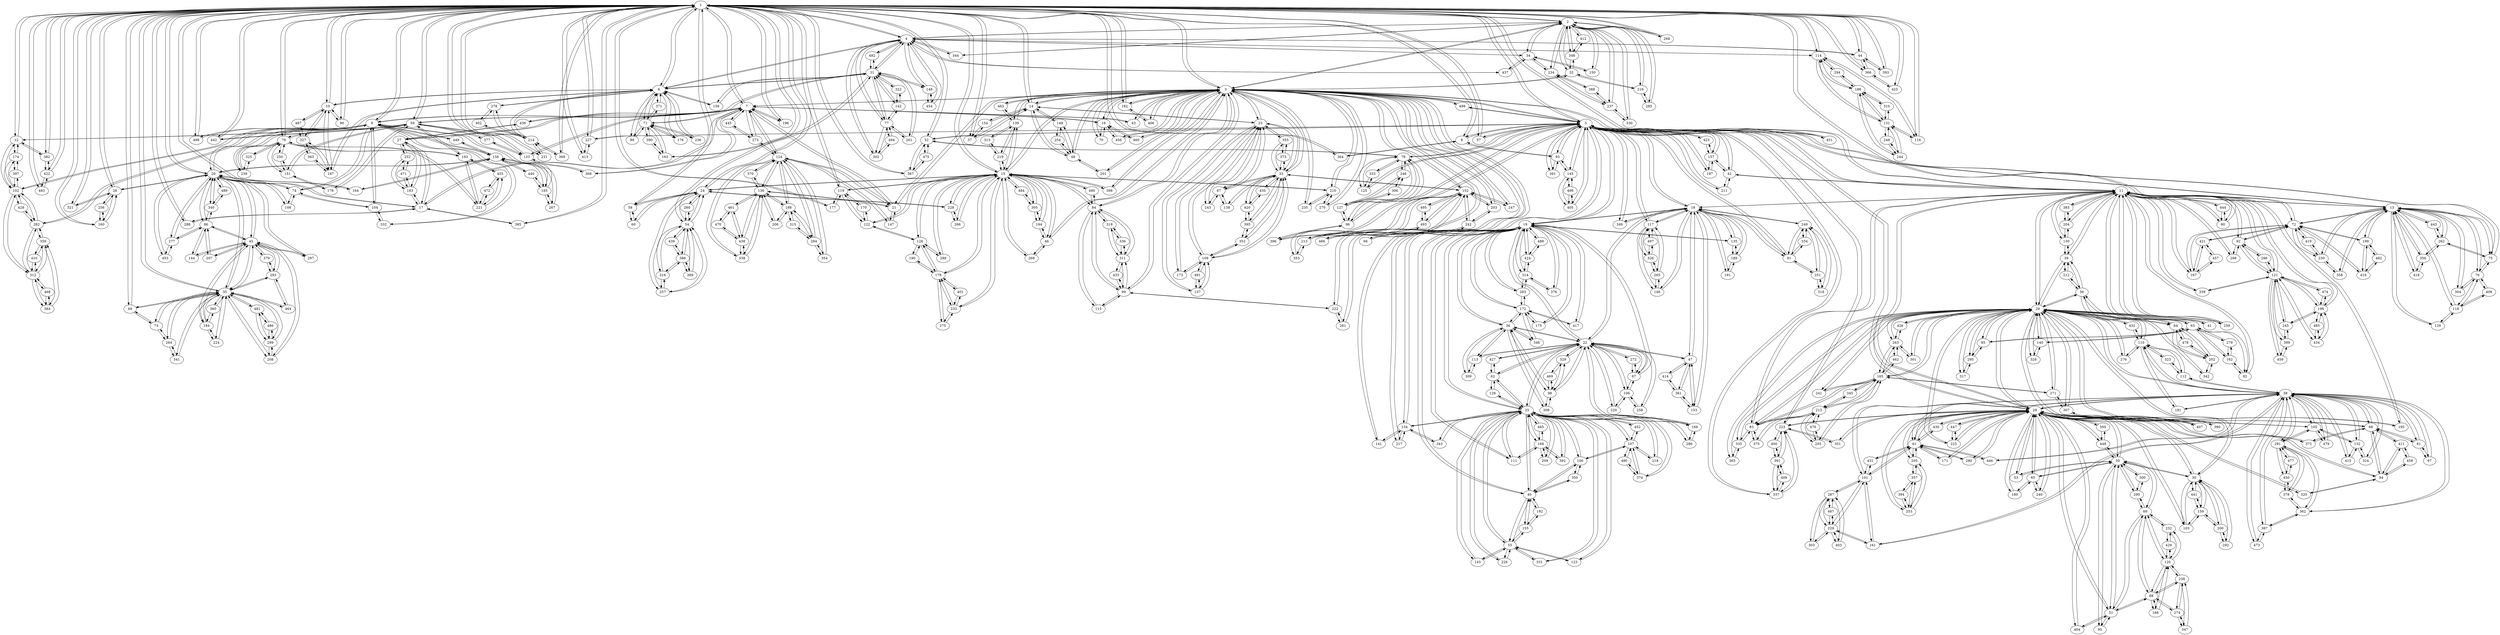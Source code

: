digraph sample {
1 -> 2;
2 -> 1;
2 -> 3;
3 -> 2;
1 -> 3;
3 -> 1;
1 -> 4;
4 -> 1;
2 -> 4;
4 -> 2;
1 -> 5;
5 -> 1;
3 -> 5;
5 -> 3;
1 -> 6;
6 -> 1;
4 -> 6;
6 -> 4;
1 -> 7;
7 -> 1;
3 -> 7;
7 -> 3;
1 -> 8;
8 -> 1;
5 -> 8;
8 -> 5;
1 -> 9;
9 -> 1;
7 -> 9;
9 -> 7;
1 -> 10;
10 -> 1;
6 -> 10;
10 -> 6;
1 -> 11;
11 -> 1;
5 -> 11;
11 -> 5;
1 -> 12;
12 -> 1;
9 -> 12;
12 -> 9;
5 -> 13;
13 -> 5;
11 -> 13;
13 -> 11;
1 -> 14;
14 -> 1;
3 -> 14;
14 -> 3;
1 -> 15;
15 -> 1;
3 -> 15;
15 -> 3;
3 -> 16;
16 -> 3;
7 -> 16;
16 -> 7;
1 -> 17;
17 -> 1;
7 -> 17;
17 -> 7;
5 -> 18;
18 -> 5;
11 -> 18;
18 -> 11;
5 -> 19;
19 -> 5;
18 -> 19;
19 -> 18;
1 -> 20;
20 -> 1;
9 -> 20;
20 -> 9;
3 -> 21;
21 -> 3;
7 -> 21;
21 -> 7;
18 -> 22;
22 -> 18;
19 -> 22;
22 -> 19;
3 -> 23;
23 -> 3;
14 -> 23;
23 -> 14;
1 -> 24;
24 -> 1;
15 -> 24;
24 -> 15;
19 -> 25;
25 -> 19;
22 -> 25;
25 -> 22;
1 -> 26;
26 -> 1;
20 -> 26;
26 -> 20;
7 -> 27;
27 -> 7;
17 -> 27;
27 -> 17;
5 -> 28;
28 -> 5;
11 -> 28;
28 -> 11;
11 -> 29;
29 -> 11;
28 -> 29;
29 -> 28;
28 -> 30;
30 -> 28;
29 -> 30;
30 -> 29;
4 -> 31;
31 -> 4;
6 -> 31;
31 -> 6;
2 -> 32;
32 -> 2;
3 -> 32;
32 -> 3;
3 -> 33;
33 -> 3;
23 -> 33;
33 -> 23;
2 -> 34;
34 -> 2;
4 -> 34;
34 -> 4;
1 -> 35;
35 -> 1;
20 -> 35;
35 -> 20;
19 -> 36;
36 -> 19;
22 -> 36;
36 -> 22;
1 -> 37;
37 -> 1;
14 -> 37;
37 -> 14;
28 -> 38;
38 -> 28;
29 -> 38;
38 -> 29;
11 -> 39;
39 -> 11;
29 -> 39;
39 -> 29;
19 -> 40;
40 -> 19;
25 -> 40;
40 -> 25;
11 -> 41;
41 -> 11;
29 -> 41;
41 -> 29;
5 -> 42;
42 -> 5;
11 -> 42;
42 -> 11;
3 -> 43;
43 -> 3;
7 -> 43;
43 -> 7;
1 -> 44;
44 -> 1;
4 -> 44;
44 -> 4;
20 -> 45;
45 -> 20;
35 -> 45;
45 -> 35;
3 -> 46;
46 -> 3;
15 -> 46;
46 -> 15;
18 -> 47;
47 -> 18;
22 -> 47;
47 -> 22;
3 -> 48;
48 -> 3;
14 -> 48;
48 -> 14;
1 -> 49;
49 -> 1;
35 -> 49;
49 -> 35;
28 -> 50;
50 -> 28;
30 -> 50;
50 -> 30;
28 -> 51;
51 -> 28;
50 -> 51;
51 -> 50;
1 -> 52;
52 -> 1;
5 -> 52;
52 -> 5;
28 -> 53;
53 -> 28;
50 -> 53;
53 -> 50;
1 -> 54;
54 -> 1;
24 -> 54;
54 -> 24;
25 -> 55;
55 -> 25;
40 -> 55;
55 -> 40;
29 -> 56;
56 -> 29;
39 -> 56;
56 -> 39;
1 -> 57;
57 -> 1;
5 -> 57;
57 -> 5;
1 -> 58;
58 -> 1;
24 -> 58;
58 -> 24;
1 -> 59;
59 -> 1;
7 -> 59;
59 -> 7;
24 -> 60;
60 -> 24;
58 -> 60;
60 -> 58;
28 -> 61;
61 -> 28;
38 -> 61;
61 -> 38;
22 -> 62;
62 -> 22;
25 -> 62;
62 -> 25;
11 -> 63;
63 -> 11;
29 -> 63;
63 -> 29;
29 -> 64;
64 -> 29;
56 -> 64;
64 -> 56;
28 -> 65;
65 -> 28;
50 -> 65;
65 -> 50;
5 -> 66;
66 -> 5;
19 -> 66;
66 -> 19;
19 -> 67;
67 -> 19;
22 -> 67;
67 -> 22;
28 -> 68;
68 -> 28;
38 -> 68;
68 -> 38;
50 -> 69;
69 -> 50;
51 -> 69;
69 -> 51;
3 -> 70;
70 -> 3;
16 -> 70;
70 -> 16;
6 -> 71;
71 -> 6;
31 -> 71;
71 -> 31;
11 -> 72;
72 -> 11;
13 -> 72;
72 -> 13;
35 -> 73;
73 -> 35;
49 -> 73;
73 -> 49;
9 -> 74;
74 -> 9;
20 -> 74;
74 -> 20;
5 -> 75;
75 -> 5;
13 -> 75;
75 -> 13;
13 -> 76;
76 -> 13;
75 -> 76;
76 -> 75;
4 -> 77;
77 -> 4;
31 -> 77;
77 -> 31;
5 -> 78;
78 -> 5;
52 -> 78;
78 -> 52;
1 -> 79;
79 -> 1;
59 -> 79;
79 -> 59;
1 -> 80;
80 -> 1;
11 -> 80;
80 -> 11;
38 -> 81;
81 -> 38;
68 -> 81;
81 -> 68;
11 -> 82;
82 -> 11;
63 -> 82;
82 -> 63;
11 -> 83;
83 -> 11;
29 -> 83;
83 -> 29;
3 -> 84;
84 -> 3;
15 -> 84;
84 -> 15;
29 -> 85;
85 -> 29;
63 -> 85;
85 -> 63;
20 -> 86;
86 -> 20;
45 -> 86;
86 -> 45;
23 -> 87;
87 -> 23;
33 -> 87;
87 -> 33;
51 -> 88;
88 -> 51;
69 -> 88;
88 -> 69;
6 -> 89;
89 -> 6;
71 -> 89;
89 -> 71;
1 -> 90;
90 -> 1;
10 -> 90;
90 -> 10;
5 -> 91;
91 -> 5;
18 -> 91;
91 -> 18;
11 -> 92;
92 -> 11;
72 -> 92;
92 -> 72;
5 -> 93;
93 -> 5;
8 -> 93;
93 -> 8;
28 -> 94;
94 -> 28;
68 -> 94;
94 -> 68;
50 -> 95;
95 -> 50;
51 -> 95;
95 -> 51;
5 -> 96;
96 -> 5;
78 -> 96;
96 -> 78;
38 -> 97;
97 -> 38;
81 -> 97;
97 -> 81;
22 -> 98;
98 -> 22;
36 -> 98;
98 -> 36;
3 -> 99;
99 -> 3;
84 -> 99;
99 -> 84;
25 -> 100;
100 -> 25;
40 -> 100;
100 -> 40;
38 -> 101;
101 -> 38;
61 -> 101;
101 -> 61;
9 -> 102;
102 -> 9;
12 -> 102;
102 -> 12;
28 -> 103;
103 -> 28;
30 -> 103;
103 -> 30;
9 -> 104;
104 -> 9;
74 -> 104;
104 -> 74;
28 -> 105;
105 -> 28;
38 -> 105;
105 -> 38;
22 -> 106;
106 -> 22;
67 -> 106;
106 -> 67;
25 -> 107;
107 -> 25;
100 -> 107;
107 -> 100;
20 -> 108;
108 -> 20;
74 -> 108;
108 -> 74;
23 -> 109;
109 -> 23;
33 -> 109;
109 -> 33;
29 -> 110;
110 -> 29;
38 -> 110;
110 -> 38;
19 -> 111;
111 -> 19;
25 -> 111;
111 -> 25;
38 -> 112;
112 -> 38;
110 -> 112;
112 -> 110;
22 -> 113;
113 -> 22;
36 -> 113;
113 -> 36;
1 -> 114;
114 -> 1;
4 -> 114;
114 -> 4;
84 -> 115;
115 -> 84;
99 -> 115;
115 -> 99;
1 -> 116;
116 -> 1;
114 -> 116;
116 -> 114;
5 -> 117;
117 -> 5;
18 -> 117;
117 -> 18;
13 -> 118;
118 -> 13;
76 -> 118;
118 -> 76;
1 -> 119;
119 -> 1;
15 -> 119;
119 -> 15;
69 -> 120;
120 -> 69;
88 -> 120;
120 -> 88;
11 -> 121;
121 -> 11;
92 -> 121;
121 -> 92;
15 -> 122;
122 -> 15;
119 -> 122;
122 -> 119;
25 -> 123;
123 -> 25;
55 -> 123;
123 -> 55;
7 -> 124;
124 -> 7;
21 -> 124;
124 -> 21;
5 -> 125;
125 -> 5;
78 -> 125;
125 -> 78;
15 -> 126;
126 -> 15;
122 -> 126;
126 -> 122;
78 -> 127;
127 -> 78;
96 -> 127;
127 -> 96;
25 -> 128;
128 -> 25;
62 -> 128;
128 -> 62;
13 -> 129;
129 -> 13;
118 -> 129;
129 -> 118;
11 -> 130;
130 -> 11;
39 -> 130;
130 -> 39;
114 -> 131;
131 -> 114;
116 -> 131;
131 -> 116;
38 -> 132;
132 -> 38;
105 -> 132;
132 -> 105;
7 -> 133;
133 -> 7;
59 -> 133;
133 -> 59;
19 -> 134;
134 -> 19;
25 -> 134;
134 -> 25;
18 -> 135;
135 -> 18;
19 -> 135;
135 -> 19;
21 -> 136;
136 -> 21;
124 -> 136;
136 -> 124;
23 -> 137;
137 -> 23;
109 -> 137;
137 -> 109;
33 -> 138;
138 -> 33;
87 -> 138;
138 -> 87;
3 -> 139;
139 -> 3;
15 -> 139;
139 -> 15;
29 -> 140;
140 -> 29;
63 -> 140;
140 -> 63;
19 -> 141;
141 -> 19;
134 -> 141;
141 -> 134;
31 -> 142;
142 -> 31;
77 -> 142;
142 -> 77;
25 -> 143;
143 -> 25;
55 -> 143;
143 -> 55;
45 -> 144;
144 -> 45;
86 -> 144;
144 -> 86;
5 -> 145;
145 -> 5;
93 -> 145;
145 -> 93;
18 -> 146;
146 -> 18;
117 -> 146;
146 -> 117;
21 -> 147;
147 -> 21;
124 -> 147;
147 -> 124;
4 -> 148;
148 -> 4;
31 -> 148;
148 -> 31;
14 -> 149;
149 -> 14;
48 -> 149;
149 -> 48;
2 -> 150;
150 -> 2;
34 -> 150;
150 -> 34;
59 -> 151;
151 -> 59;
79 -> 151;
151 -> 79;
3 -> 152;
152 -> 3;
33 -> 152;
152 -> 33;
18 -> 153;
153 -> 18;
47 -> 153;
153 -> 47;
14 -> 154;
154 -> 14;
37 -> 154;
154 -> 37;
40 -> 155;
155 -> 40;
55 -> 155;
155 -> 55;
9 -> 156;
156 -> 9;
20 -> 156;
156 -> 20;
5 -> 157;
157 -> 5;
42 -> 157;
157 -> 42;
6 -> 158;
158 -> 6;
31 -> 158;
158 -> 31;
30 -> 159;
159 -> 30;
103 -> 159;
159 -> 103;
1 -> 160;
160 -> 1;
26 -> 160;
160 -> 26;
38 -> 161;
161 -> 38;
101 -> 161;
161 -> 101;
63 -> 162;
162 -> 63;
82 -> 162;
162 -> 82;
31 -> 163;
163 -> 31;
71 -> 163;
163 -> 71;
20 -> 164;
164 -> 20;
156 -> 164;
164 -> 156;
29 -> 165;
165 -> 29;
83 -> 165;
165 -> 83;
88 -> 166;
166 -> 88;
120 -> 166;
166 -> 120;
11 -> 167;
167 -> 11;
72 -> 167;
167 -> 72;
25 -> 168;
168 -> 25;
111 -> 168;
168 -> 111;
22 -> 169;
169 -> 22;
25 -> 169;
169 -> 25;
119 -> 170;
170 -> 119;
122 -> 170;
170 -> 122;
28 -> 171;
171 -> 28;
61 -> 171;
171 -> 61;
19 -> 172;
172 -> 19;
36 -> 172;
172 -> 36;
23 -> 173;
173 -> 23;
109 -> 173;
173 -> 109;
12 -> 174;
174 -> 12;
102 -> 174;
174 -> 102;
19 -> 175;
175 -> 19;
172 -> 175;
175 -> 172;
6 -> 176;
176 -> 6;
71 -> 176;
176 -> 71;
1 -> 177;
177 -> 1;
119 -> 177;
177 -> 119;
59 -> 178;
178 -> 59;
151 -> 178;
178 -> 151;
15 -> 179;
179 -> 15;
126 -> 179;
179 -> 126;
28 -> 180;
180 -> 28;
65 -> 180;
180 -> 65;
38 -> 181;
181 -> 38;
110 -> 181;
181 -> 110;
1 -> 182;
182 -> 1;
3 -> 182;
182 -> 3;
17 -> 183;
183 -> 17;
27 -> 183;
183 -> 27;
35 -> 184;
184 -> 35;
45 -> 184;
184 -> 45;
9 -> 185;
185 -> 9;
156 -> 185;
185 -> 156;
114 -> 186;
186 -> 114;
131 -> 186;
186 -> 131;
6 -> 187;
187 -> 6;
10 -> 187;
187 -> 10;
124 -> 188;
188 -> 124;
136 -> 188;
188 -> 136;
18 -> 189;
189 -> 18;
135 -> 189;
189 -> 135;
126 -> 190;
190 -> 126;
179 -> 190;
190 -> 179;
18 -> 191;
191 -> 18;
189 -> 191;
191 -> 189;
40 -> 192;
192 -> 40;
155 -> 192;
192 -> 155;
59 -> 193;
193 -> 59;
79 -> 193;
193 -> 79;
15 -> 194;
194 -> 15;
46 -> 194;
194 -> 46;
11 -> 195;
195 -> 11;
28 -> 195;
195 -> 28;
1 -> 196;
196 -> 1;
7 -> 196;
196 -> 7;
5 -> 197;
197 -> 5;
157 -> 197;
197 -> 157;
11 -> 198;
198 -> 11;
121 -> 198;
198 -> 121;
13 -> 199;
199 -> 13;
72 -> 199;
199 -> 72;
30 -> 200;
200 -> 30;
159 -> 200;
200 -> 159;
3 -> 201;
201 -> 3;
48 -> 201;
201 -> 48;
56 -> 202;
202 -> 56;
64 -> 202;
202 -> 64;
3 -> 203;
203 -> 3;
152 -> 203;
203 -> 152;
11 -> 204;
204 -> 11;
130 -> 204;
204 -> 130;
28 -> 205;
205 -> 28;
61 -> 205;
205 -> 61;
136 -> 206;
206 -> 136;
188 -> 206;
206 -> 188;
45 -> 207;
207 -> 45;
86 -> 207;
207 -> 86;
35 -> 208;
208 -> 35;
45 -> 208;
208 -> 45;
25 -> 209;
209 -> 25;
168 -> 209;
209 -> 168;
3 -> 210;
210 -> 3;
15 -> 210;
210 -> 15;
5 -> 211;
211 -> 5;
42 -> 211;
211 -> 42;
39 -> 212;
212 -> 39;
56 -> 212;
212 -> 56;
3 -> 213;
213 -> 3;
152 -> 213;
213 -> 152;
1 -> 214;
214 -> 1;
6 -> 214;
214 -> 6;
83 -> 215;
215 -> 83;
165 -> 215;
215 -> 165;
2 -> 216;
216 -> 2;
32 -> 216;
216 -> 32;
19 -> 217;
217 -> 19;
134 -> 217;
217 -> 134;
25 -> 218;
218 -> 25;
107 -> 218;
218 -> 107;
15 -> 219;
219 -> 15;
139 -> 219;
219 -> 139;
22 -> 220;
220 -> 22;
106 -> 220;
220 -> 106;
79 -> 221;
221 -> 79;
193 -> 221;
221 -> 193;
3 -> 222;
222 -> 3;
99 -> 222;
222 -> 99;
5 -> 223;
223 -> 5;
28 -> 223;
223 -> 28;
35 -> 224;
224 -> 35;
184 -> 224;
224 -> 184;
28 -> 225;
225 -> 28;
29 -> 225;
225 -> 29;
25 -> 226;
226 -> 25;
55 -> 226;
226 -> 55;
1 -> 227;
227 -> 1;
5 -> 227;
227 -> 5;
15 -> 228;
228 -> 15;
24 -> 228;
228 -> 24;
101 -> 229;
229 -> 101;
161 -> 229;
229 -> 161;
13 -> 230;
230 -> 13;
72 -> 230;
230 -> 72;
1 -> 231;
231 -> 1;
214 -> 231;
231 -> 214;
69 -> 232;
232 -> 69;
120 -> 232;
232 -> 120;
15 -> 233;
233 -> 15;
179 -> 233;
233 -> 179;
2 -> 234;
234 -> 2;
34 -> 234;
234 -> 34;
3 -> 235;
235 -> 3;
210 -> 235;
235 -> 210;
6 -> 236;
236 -> 6;
71 -> 236;
236 -> 71;
2 -> 237;
237 -> 2;
234 -> 237;
237 -> 234;
88 -> 238;
238 -> 88;
120 -> 238;
238 -> 120;
59 -> 239;
239 -> 59;
79 -> 239;
239 -> 79;
28 -> 240;
240 -> 28;
65 -> 240;
240 -> 65;
29 -> 241;
241 -> 29;
165 -> 241;
241 -> 165;
152 -> 242;
242 -> 152;
203 -> 242;
242 -> 203;
23 -> 243;
243 -> 23;
87 -> 243;
243 -> 87;
131 -> 244;
244 -> 131;
186 -> 244;
244 -> 186;
121 -> 245;
245 -> 121;
198 -> 245;
245 -> 198;
78 -> 246;
246 -> 78;
127 -> 246;
246 -> 127;
3 -> 247;
247 -> 3;
152 -> 247;
247 -> 152;
131 -> 248;
248 -> 131;
244 -> 248;
248 -> 244;
18 -> 249;
249 -> 18;
91 -> 249;
249 -> 91;
79 -> 250;
250 -> 79;
151 -> 250;
250 -> 151;
91 -> 251;
251 -> 91;
249 -> 251;
251 -> 249;
27 -> 252;
252 -> 27;
183 -> 252;
252 -> 183;
28 -> 253;
253 -> 28;
205 -> 253;
253 -> 205;
48 -> 254;
254 -> 48;
149 -> 254;
254 -> 149;
165 -> 255;
255 -> 165;
215 -> 255;
255 -> 215;
26 -> 256;
256 -> 26;
160 -> 256;
256 -> 160;
24 -> 257;
257 -> 24;
54 -> 257;
257 -> 54;
22 -> 258;
258 -> 22;
106 -> 258;
258 -> 106;
11 -> 259;
259 -> 11;
29 -> 259;
259 -> 29;
24 -> 260;
260 -> 24;
54 -> 260;
260 -> 54;
31 -> 261;
261 -> 31;
77 -> 261;
261 -> 77;
13 -> 262;
262 -> 13;
75 -> 262;
262 -> 75;
29 -> 263;
263 -> 29;
165 -> 263;
263 -> 165;
35 -> 264;
264 -> 35;
73 -> 264;
264 -> 73;
117 -> 265;
265 -> 117;
146 -> 265;
265 -> 146;
15 -> 266;
266 -> 15;
228 -> 266;
266 -> 228;
156 -> 267;
267 -> 156;
185 -> 267;
267 -> 185;
1 -> 268;
268 -> 1;
2 -> 268;
268 -> 2;
15 -> 269;
269 -> 15;
46 -> 269;
269 -> 46;
3 -> 270;
270 -> 3;
210 -> 270;
270 -> 210;
29 -> 271;
271 -> 29;
165 -> 271;
271 -> 165;
22 -> 272;
272 -> 22;
67 -> 272;
272 -> 67;
7 -> 273;
273 -> 7;
124 -> 273;
273 -> 124;
88 -> 274;
274 -> 88;
238 -> 274;
274 -> 238;
179 -> 275;
275 -> 179;
233 -> 275;
275 -> 233;
29 -> 276;
276 -> 29;
110 -> 276;
276 -> 110;
20 -> 277;
277 -> 20;
86 -> 277;
277 -> 86;
6 -> 278;
278 -> 6;
214 -> 278;
278 -> 214;
63 -> 279;
279 -> 63;
162 -> 279;
279 -> 162;
28 -> 280;
280 -> 28;
61 -> 280;
280 -> 61;
3 -> 281;
281 -> 3;
222 -> 281;
281 -> 222;
9 -> 282;
282 -> 9;
102 -> 282;
282 -> 102;
19 -> 283;
283 -> 19;
172 -> 283;
283 -> 172;
124 -> 284;
284 -> 124;
188 -> 284;
284 -> 188;
2 -> 285;
285 -> 2;
216 -> 285;
285 -> 216;
25 -> 286;
286 -> 25;
169 -> 286;
286 -> 169;
101 -> 287;
287 -> 101;
229 -> 287;
287 -> 229;
1 -> 288;
288 -> 1;
17 -> 288;
288 -> 17;
15 -> 289;
289 -> 15;
126 -> 289;
289 -> 126;
50 -> 290;
290 -> 50;
69 -> 290;
290 -> 69;
38 -> 291;
291 -> 38;
105 -> 291;
291 -> 105;
30 -> 292;
292 -> 30;
200 -> 292;
292 -> 200;
35 -> 293;
293 -> 35;
45 -> 293;
293 -> 45;
114 -> 294;
294 -> 114;
186 -> 294;
294 -> 186;
29 -> 295;
295 -> 29;
85 -> 295;
295 -> 85;
92 -> 296;
296 -> 92;
121 -> 296;
296 -> 121;
20 -> 297;
297 -> 20;
45 -> 297;
297 -> 45;
11 -> 298;
298 -> 11;
92 -> 298;
298 -> 92;
35 -> 299;
299 -> 35;
208 -> 299;
299 -> 208;
50 -> 300;
300 -> 50;
290 -> 300;
300 -> 290;
29 -> 301;
301 -> 29;
263 -> 301;
301 -> 263;
4 -> 302;
302 -> 4;
77 -> 302;
302 -> 77;
229 -> 303;
303 -> 229;
287 -> 303;
303 -> 287;
13 -> 304;
304 -> 13;
76 -> 304;
304 -> 76;
15 -> 305;
305 -> 15;
194 -> 305;
305 -> 194;
127 -> 306;
306 -> 127;
246 -> 306;
306 -> 246;
29 -> 307;
307 -> 29;
271 -> 307;
307 -> 271;
36 -> 308;
308 -> 36;
98 -> 308;
308 -> 98;
36 -> 309;
309 -> 36;
113 -> 309;
309 -> 113;
131 -> 310;
310 -> 131;
186 -> 310;
310 -> 186;
84 -> 311;
311 -> 84;
99 -> 311;
311 -> 99;
102 -> 312;
312 -> 102;
282 -> 312;
312 -> 282;
139 -> 313;
313 -> 139;
219 -> 313;
313 -> 219;
19 -> 314;
314 -> 19;
283 -> 314;
314 -> 283;
188 -> 315;
315 -> 188;
284 -> 315;
315 -> 284;
54 -> 316;
316 -> 54;
257 -> 316;
316 -> 257;
29 -> 317;
317 -> 29;
295 -> 317;
317 -> 295;
249 -> 318;
318 -> 249;
251 -> 318;
318 -> 251;
84 -> 319;
319 -> 84;
311 -> 319;
319 -> 311;
28 -> 320;
320 -> 28;
94 -> 320;
320 -> 94;
1 -> 321;
321 -> 1;
26 -> 321;
321 -> 26;
31 -> 322;
322 -> 31;
142 -> 322;
322 -> 142;
110 -> 323;
323 -> 110;
112 -> 323;
323 -> 112;
38 -> 324;
324 -> 38;
132 -> 324;
324 -> 132;
79 -> 325;
325 -> 79;
239 -> 325;
325 -> 239;
117 -> 326;
326 -> 117;
265 -> 326;
326 -> 265;
10 -> 327;
327 -> 10;
187 -> 327;
327 -> 187;
29 -> 328;
328 -> 29;
140 -> 328;
328 -> 140;
22 -> 329;
329 -> 22;
98 -> 329;
329 -> 98;
2 -> 330;
330 -> 2;
237 -> 330;
330 -> 237;
25 -> 331;
331 -> 25;
55 -> 331;
331 -> 55;
9 -> 332;
332 -> 9;
104 -> 332;
332 -> 104;
78 -> 333;
333 -> 78;
125 -> 333;
333 -> 125;
91 -> 334;
334 -> 91;
249 -> 334;
334 -> 249;
29 -> 335;
335 -> 29;
83 -> 335;
335 -> 83;
311 -> 336;
336 -> 311;
319 -> 336;
336 -> 319;
5 -> 337;
337 -> 5;
223 -> 337;
337 -> 223;
124 -> 338;
338 -> 124;
136 -> 338;
338 -> 136;
11 -> 339;
339 -> 11;
121 -> 339;
339 -> 121;
20 -> 340;
340 -> 20;
86 -> 340;
340 -> 86;
35 -> 341;
341 -> 35;
264 -> 341;
341 -> 264;
64 -> 342;
342 -> 64;
202 -> 342;
342 -> 202;
25 -> 343;
343 -> 25;
134 -> 343;
343 -> 134;
2 -> 344;
344 -> 2;
4 -> 344;
344 -> 4;
165 -> 345;
345 -> 165;
215 -> 345;
345 -> 215;
36 -> 346;
346 -> 36;
172 -> 346;
346 -> 172;
238 -> 347;
347 -> 238;
274 -> 347;
347 -> 274;
2 -> 348;
348 -> 2;
32 -> 348;
348 -> 32;
5 -> 349;
349 -> 5;
18 -> 349;
349 -> 18;
40 -> 350;
350 -> 40;
100 -> 350;
350 -> 100;
28 -> 351;
351 -> 28;
223 -> 351;
351 -> 223;
33 -> 352;
352 -> 33;
109 -> 352;
352 -> 109;
152 -> 353;
353 -> 152;
213 -> 353;
353 -> 213;
124 -> 354;
354 -> 124;
284 -> 354;
354 -> 284;
23 -> 355;
355 -> 23;
33 -> 355;
355 -> 33;
13 -> 356;
356 -> 13;
262 -> 356;
356 -> 262;
205 -> 357;
357 -> 205;
253 -> 357;
357 -> 253;
13 -> 358;
358 -> 13;
230 -> 358;
358 -> 230;
282 -> 359;
359 -> 282;
312 -> 359;
359 -> 312;
35 -> 360;
360 -> 35;
184 -> 360;
360 -> 184;
47 -> 361;
361 -> 47;
153 -> 361;
361 -> 153;
38 -> 362;
362 -> 38;
291 -> 362;
362 -> 291;
187 -> 363;
363 -> 187;
327 -> 363;
363 -> 327;
1 -> 364;
364 -> 1;
8 -> 364;
364 -> 8;
29 -> 365;
365 -> 29;
335 -> 365;
365 -> 335;
1 -> 366;
366 -> 1;
44 -> 366;
366 -> 44;
1 -> 367;
367 -> 1;
52 -> 367;
367 -> 52;
7 -> 368;
368 -> 7;
133 -> 368;
368 -> 133;
1 -> 369;
369 -> 1;
214 -> 369;
369 -> 214;
124 -> 370;
370 -> 124;
136 -> 370;
370 -> 136;
6 -> 371;
371 -> 6;
71 -> 371;
371 -> 71;
28 -> 372;
372 -> 28;
68 -> 372;
372 -> 68;
33 -> 373;
373 -> 33;
355 -> 373;
373 -> 355;
25 -> 374;
374 -> 25;
107 -> 374;
374 -> 107;
83 -> 375;
375 -> 83;
215 -> 375;
375 -> 215;
19 -> 376;
376 -> 19;
314 -> 376;
376 -> 314;
59 -> 377;
377 -> 59;
133 -> 377;
377 -> 133;
291 -> 378;
378 -> 291;
362 -> 378;
378 -> 362;
45 -> 379;
379 -> 45;
293 -> 379;
379 -> 293;
29 -> 380;
380 -> 29;
307 -> 380;
380 -> 307;
5 -> 381;
381 -> 5;
93 -> 381;
381 -> 93;
1 -> 382;
382 -> 1;
12 -> 382;
382 -> 12;
11 -> 383;
383 -> 11;
204 -> 383;
383 -> 204;
312 -> 384;
384 -> 312;
359 -> 384;
384 -> 359;
1 -> 385;
385 -> 1;
17 -> 385;
385 -> 17;
54 -> 386;
386 -> 54;
316 -> 386;
386 -> 316;
38 -> 387;
387 -> 38;
362 -> 387;
387 -> 362;
234 -> 388;
388 -> 234;
237 -> 388;
388 -> 237;
54 -> 389;
389 -> 54;
386 -> 389;
389 -> 386;
71 -> 390;
390 -> 71;
163 -> 390;
390 -> 163;
223 -> 391;
391 -> 223;
337 -> 391;
391 -> 337;
25 -> 392;
392 -> 25;
168 -> 392;
392 -> 168;
1 -> 393;
393 -> 1;
44 -> 393;
393 -> 44;
253 -> 394;
394 -> 253;
357 -> 394;
394 -> 357;
33 -> 395;
395 -> 33;
352 -> 395;
395 -> 352;
5 -> 396;
396 -> 5;
96 -> 396;
396 -> 96;
102 -> 397;
397 -> 102;
174 -> 397;
397 -> 174;
3 -> 398;
398 -> 3;
15 -> 398;
398 -> 15;
121 -> 399;
399 -> 121;
245 -> 399;
399 -> 245;
223 -> 400;
400 -> 223;
391 -> 400;
400 -> 391;
179 -> 401;
401 -> 179;
233 -> 401;
401 -> 233;
214 -> 402;
402 -> 214;
278 -> 402;
402 -> 278;
229 -> 403;
403 -> 229;
287 -> 403;
403 -> 287;
28 -> 404;
404 -> 28;
51 -> 404;
404 -> 51;
5 -> 405;
405 -> 5;
145 -> 405;
405 -> 145;
3 -> 406;
406 -> 3;
182 -> 406;
406 -> 182;
28 -> 407;
407 -> 28;
29 -> 407;
407 -> 29;
76 -> 408;
408 -> 76;
118 -> 408;
408 -> 118;
337 -> 409;
409 -> 337;
391 -> 409;
409 -> 391;
312 -> 410;
410 -> 312;
359 -> 410;
410 -> 359;
68 -> 411;
411 -> 68;
94 -> 411;
411 -> 94;
2 -> 412;
412 -> 2;
348 -> 412;
412 -> 348;
1 -> 413;
413 -> 1;
227 -> 413;
413 -> 227;
47 -> 414;
414 -> 47;
361 -> 414;
414 -> 361;
38 -> 415;
415 -> 38;
132 -> 415;
415 -> 132;
72 -> 416;
416 -> 72;
199 -> 416;
416 -> 199;
19 -> 417;
417 -> 19;
172 -> 417;
417 -> 172;
13 -> 418;
418 -> 13;
356 -> 418;
418 -> 356;
72 -> 419;
419 -> 72;
230 -> 419;
419 -> 230;
33 -> 420;
420 -> 33;
395 -> 420;
420 -> 395;
72 -> 421;
421 -> 72;
167 -> 421;
421 -> 167;
1 -> 422;
422 -> 1;
382 -> 422;
422 -> 382;
5 -> 423;
423 -> 5;
157 -> 423;
423 -> 157;
19 -> 424;
424 -> 19;
314 -> 424;
424 -> 314;
1 -> 425;
425 -> 1;
366 -> 425;
425 -> 366;
29 -> 426;
426 -> 29;
263 -> 426;
426 -> 263;
22 -> 427;
427 -> 22;
62 -> 427;
427 -> 62;
102 -> 428;
428 -> 102;
282 -> 428;
428 -> 282;
120 -> 429;
429 -> 120;
232 -> 429;
429 -> 232;
28 -> 430;
430 -> 28;
61 -> 430;
430 -> 61;
61 -> 431;
431 -> 61;
101 -> 431;
431 -> 101;
29 -> 432;
432 -> 29;
110 -> 432;
432 -> 110;
99 -> 433;
433 -> 99;
311 -> 433;
433 -> 311;
121 -> 434;
434 -> 121;
198 -> 434;
434 -> 198;
33 -> 435;
435 -> 33;
420 -> 435;
435 -> 420;
7 -> 436;
436 -> 7;
27 -> 436;
436 -> 27;
4 -> 437;
437 -> 4;
34 -> 437;
437 -> 34;
136 -> 438;
438 -> 136;
338 -> 438;
438 -> 338;
54 -> 439;
439 -> 54;
386 -> 439;
439 -> 386;
156 -> 440;
440 -> 156;
185 -> 440;
440 -> 185;
30 -> 441;
441 -> 30;
159 -> 441;
441 -> 159;
1 -> 442;
442 -> 1;
59 -> 442;
442 -> 59;
13 -> 443;
443 -> 13;
262 -> 443;
443 -> 262;
11 -> 444;
444 -> 11;
80 -> 444;
444 -> 80;
7 -> 445;
445 -> 7;
273 -> 445;
445 -> 273;
38 -> 446;
446 -> 38;
61 -> 446;
446 -> 61;
28 -> 447;
447 -> 28;
225 -> 447;
447 -> 225;
28 -> 448;
448 -> 28;
50 -> 448;
448 -> 50;
9 -> 449;
449 -> 9;
156 -> 449;
449 -> 156;
291 -> 450;
450 -> 291;
378 -> 450;
450 -> 378;
3 -> 451;
451 -> 3;
5 -> 451;
451 -> 5;
25 -> 452;
452 -> 25;
107 -> 452;
452 -> 107;
20 -> 453;
453 -> 20;
277 -> 453;
453 -> 277;
4 -> 454;
454 -> 4;
148 -> 454;
454 -> 148;
193 -> 455;
455 -> 193;
221 -> 455;
455 -> 221;
3 -> 456;
456 -> 3;
16 -> 456;
456 -> 16;
167 -> 457;
457 -> 167;
421 -> 457;
457 -> 421;
94 -> 458;
458 -> 94;
411 -> 458;
458 -> 411;
121 -> 459;
459 -> 121;
399 -> 459;
459 -> 399;
3 -> 460;
460 -> 3;
16 -> 460;
460 -> 16;
136 -> 461;
461 -> 136;
438 -> 461;
461 -> 438;
165 -> 462;
462 -> 165;
263 -> 462;
462 -> 263;
3 -> 463;
463 -> 3;
139 -> 463;
463 -> 139;
35 -> 464;
464 -> 35;
293 -> 464;
464 -> 293;
25 -> 465;
465 -> 25;
168 -> 465;
465 -> 168;
152 -> 466;
466 -> 152;
242 -> 466;
466 -> 242;
229 -> 467;
467 -> 229;
287 -> 467;
467 -> 287;
312 -> 468;
468 -> 312;
384 -> 468;
468 -> 384;
98 -> 469;
469 -> 98;
329 -> 469;
469 -> 329;
438 -> 470;
470 -> 438;
461 -> 470;
470 -> 461;
183 -> 471;
471 -> 183;
252 -> 471;
471 -> 252;
221 -> 472;
472 -> 221;
455 -> 472;
472 -> 455;
38 -> 473;
473 -> 38;
387 -> 473;
473 -> 387;
121 -> 474;
474 -> 121;
198 -> 474;
474 -> 198;
52 -> 475;
475 -> 52;
367 -> 475;
475 -> 367;
215 -> 476;
476 -> 215;
255 -> 476;
476 -> 255;
291 -> 477;
477 -> 291;
450 -> 477;
477 -> 450;
64 -> 478;
478 -> 64;
202 -> 478;
478 -> 202;
38 -> 479;
479 -> 38;
105 -> 479;
479 -> 105;
107 -> 480;
480 -> 107;
374 -> 480;
480 -> 374;
35 -> 481;
481 -> 35;
299 -> 481;
481 -> 299;
199 -> 482;
482 -> 199;
416 -> 482;
482 -> 416;
1 -> 483;
483 -> 1;
422 -> 483;
483 -> 422;
15 -> 484;
484 -> 15;
305 -> 484;
484 -> 305;
198 -> 485;
485 -> 198;
434 -> 485;
485 -> 434;
299 -> 486;
486 -> 299;
481 -> 486;
486 -> 481;
10 -> 487;
487 -> 10;
327 -> 487;
487 -> 327;
19 -> 488;
488 -> 19;
424 -> 488;
488 -> 424;
20 -> 489;
489 -> 20;
340 -> 489;
489 -> 340;
15 -> 490;
490 -> 15;
84 -> 490;
490 -> 84;
109 -> 491;
491 -> 109;
137 -> 491;
491 -> 137;
4 -> 492;
492 -> 4;
31 -> 492;
492 -> 31;
152 -> 493;
493 -> 152;
213 -> 493;
493 -> 213;
77 -> 494;
494 -> 77;
302 -> 494;
494 -> 302;
152 -> 495;
495 -> 152;
493 -> 495;
495 -> 493;
145 -> 496;
496 -> 145;
405 -> 496;
496 -> 405;
117 -> 497;
497 -> 117;
326 -> 497;
497 -> 326;
1 -> 498;
498 -> 1;
9 -> 498;
498 -> 9;
3 -> 499;
499 -> 3;
5 -> 499;
499 -> 5;
28 -> 500;
500 -> 28;
448 -> 500;
500 -> 448;
}